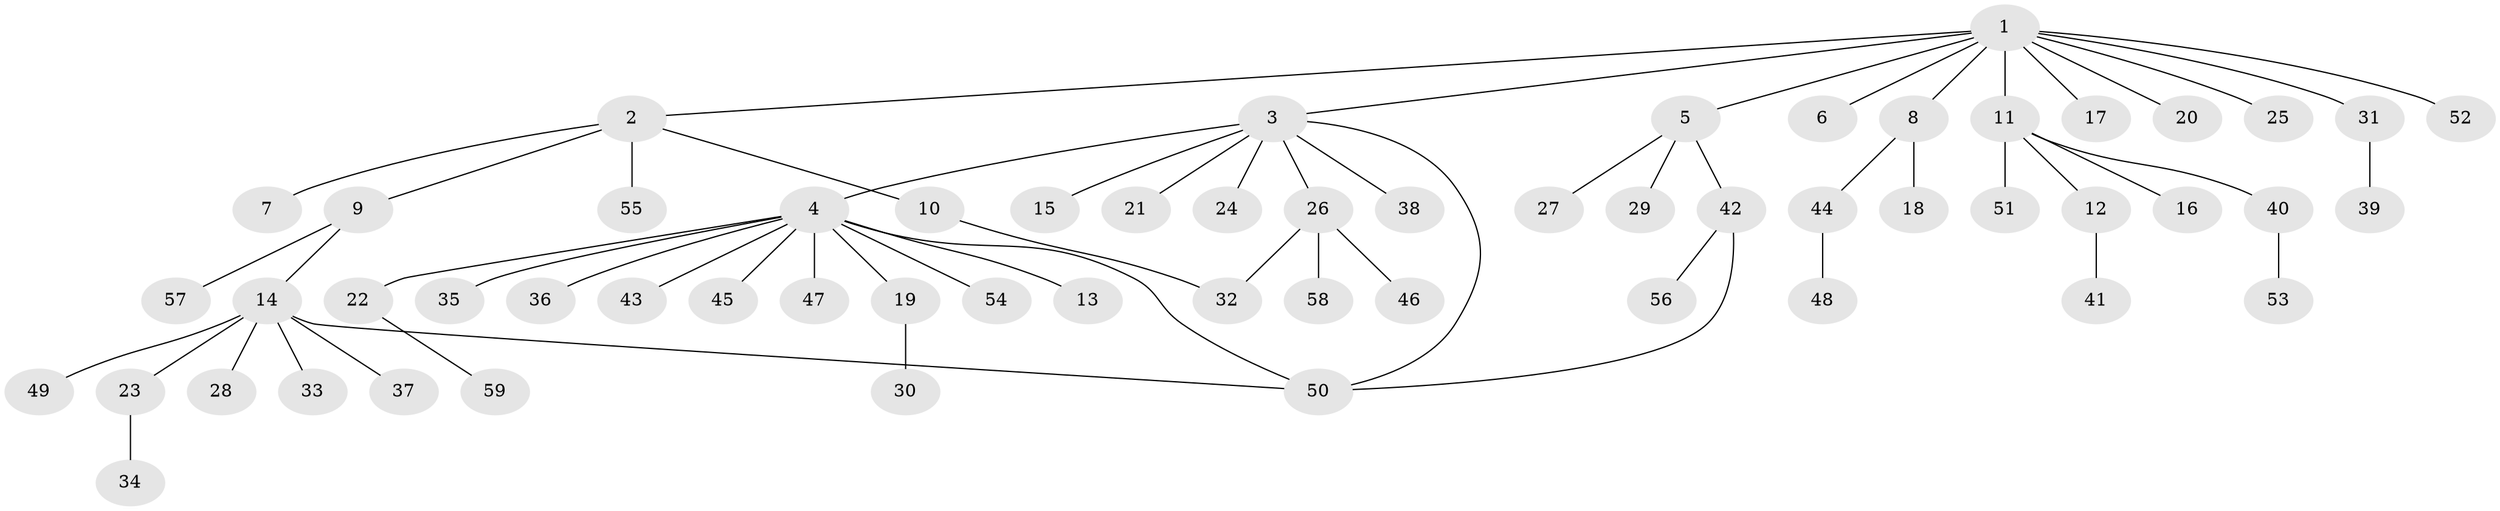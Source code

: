 // Generated by graph-tools (version 1.1) at 2025/11/02/27/25 16:11:14]
// undirected, 59 vertices, 62 edges
graph export_dot {
graph [start="1"]
  node [color=gray90,style=filled];
  1;
  2;
  3;
  4;
  5;
  6;
  7;
  8;
  9;
  10;
  11;
  12;
  13;
  14;
  15;
  16;
  17;
  18;
  19;
  20;
  21;
  22;
  23;
  24;
  25;
  26;
  27;
  28;
  29;
  30;
  31;
  32;
  33;
  34;
  35;
  36;
  37;
  38;
  39;
  40;
  41;
  42;
  43;
  44;
  45;
  46;
  47;
  48;
  49;
  50;
  51;
  52;
  53;
  54;
  55;
  56;
  57;
  58;
  59;
  1 -- 2;
  1 -- 3;
  1 -- 5;
  1 -- 6;
  1 -- 8;
  1 -- 11;
  1 -- 17;
  1 -- 20;
  1 -- 25;
  1 -- 31;
  1 -- 52;
  2 -- 7;
  2 -- 9;
  2 -- 10;
  2 -- 55;
  3 -- 4;
  3 -- 15;
  3 -- 21;
  3 -- 24;
  3 -- 26;
  3 -- 38;
  3 -- 50;
  4 -- 13;
  4 -- 19;
  4 -- 22;
  4 -- 35;
  4 -- 36;
  4 -- 43;
  4 -- 45;
  4 -- 47;
  4 -- 50;
  4 -- 54;
  5 -- 27;
  5 -- 29;
  5 -- 42;
  8 -- 18;
  8 -- 44;
  9 -- 14;
  9 -- 57;
  10 -- 32;
  11 -- 12;
  11 -- 16;
  11 -- 40;
  11 -- 51;
  12 -- 41;
  14 -- 23;
  14 -- 28;
  14 -- 33;
  14 -- 37;
  14 -- 49;
  14 -- 50;
  19 -- 30;
  22 -- 59;
  23 -- 34;
  26 -- 32;
  26 -- 46;
  26 -- 58;
  31 -- 39;
  40 -- 53;
  42 -- 50;
  42 -- 56;
  44 -- 48;
}
